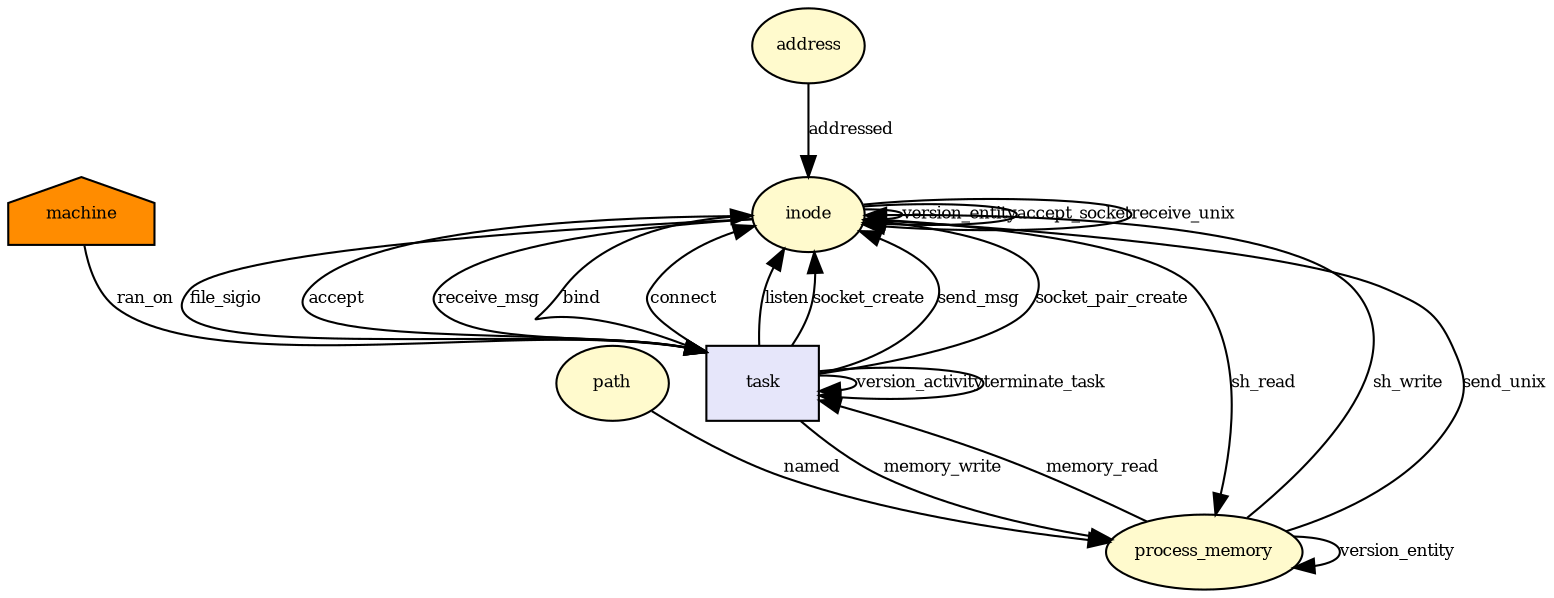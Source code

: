 digraph RGL__DirectedAdjacencyGraph {inode[fontsize = 8,label = inode,shape = ellipse, fillcolor="#fffacd", style = filled]

task[fontsize = 8,label = task,shape = rectangle, fillcolor="#e6e6fa", style = filled]

inode -> task[fontsize = 8,label = file_sigio]

process_memory[fontsize = 8,label = process_memory,shape = ellipse, fillcolor="#fffacd", style = filled]

task -> process_memory[fontsize = 8,label = memory_write]

task -> task[fontsize = 8,label = version_activity]

process_memory -> process_memory[fontsize = 8,label = version_entity]

process_memory -> inode[fontsize = 8,label = sh_write]

inode -> inode[fontsize = 8,label = version_entity]

path[fontsize = 8,label = path,shape = ellipse, fillcolor="#fffacd", style = filled]

path -> process_memory[fontsize = 8,label = named]

machine[fontsize = 8,label = machine,shape = house, fillcolor="#ff8c00", style = filled]

machine -> task[fontsize = 8,label = ran_on]

inode -> inode[fontsize = 8,label = accept_socket]

inode -> task[fontsize = 8,label = accept]

address[fontsize = 8,label = address,shape = ellipse, fillcolor="#fffacd", style = filled]

address -> inode[fontsize = 8,label = addressed]

process_memory -> task[fontsize = 8,label = memory_read]

task -> inode[fontsize = 8,label = bind]

inode -> process_memory[fontsize = 8,label = sh_read]

task -> inode[fontsize = 8,label = connect]

task -> inode[fontsize = 8,label = listen]

task -> inode[fontsize = 8,label = socket_create]

process_memory -> inode[fontsize = 8,label = send_unix]

inode -> task[fontsize = 8,label = receive_msg]

task -> inode[fontsize = 8,label = send_msg]

inode -> inode[fontsize = 8,label = receive_unix]

task -> inode[fontsize = 8,label = socket_pair_create]

task -> task[fontsize = 8,label = terminate_task]

}
